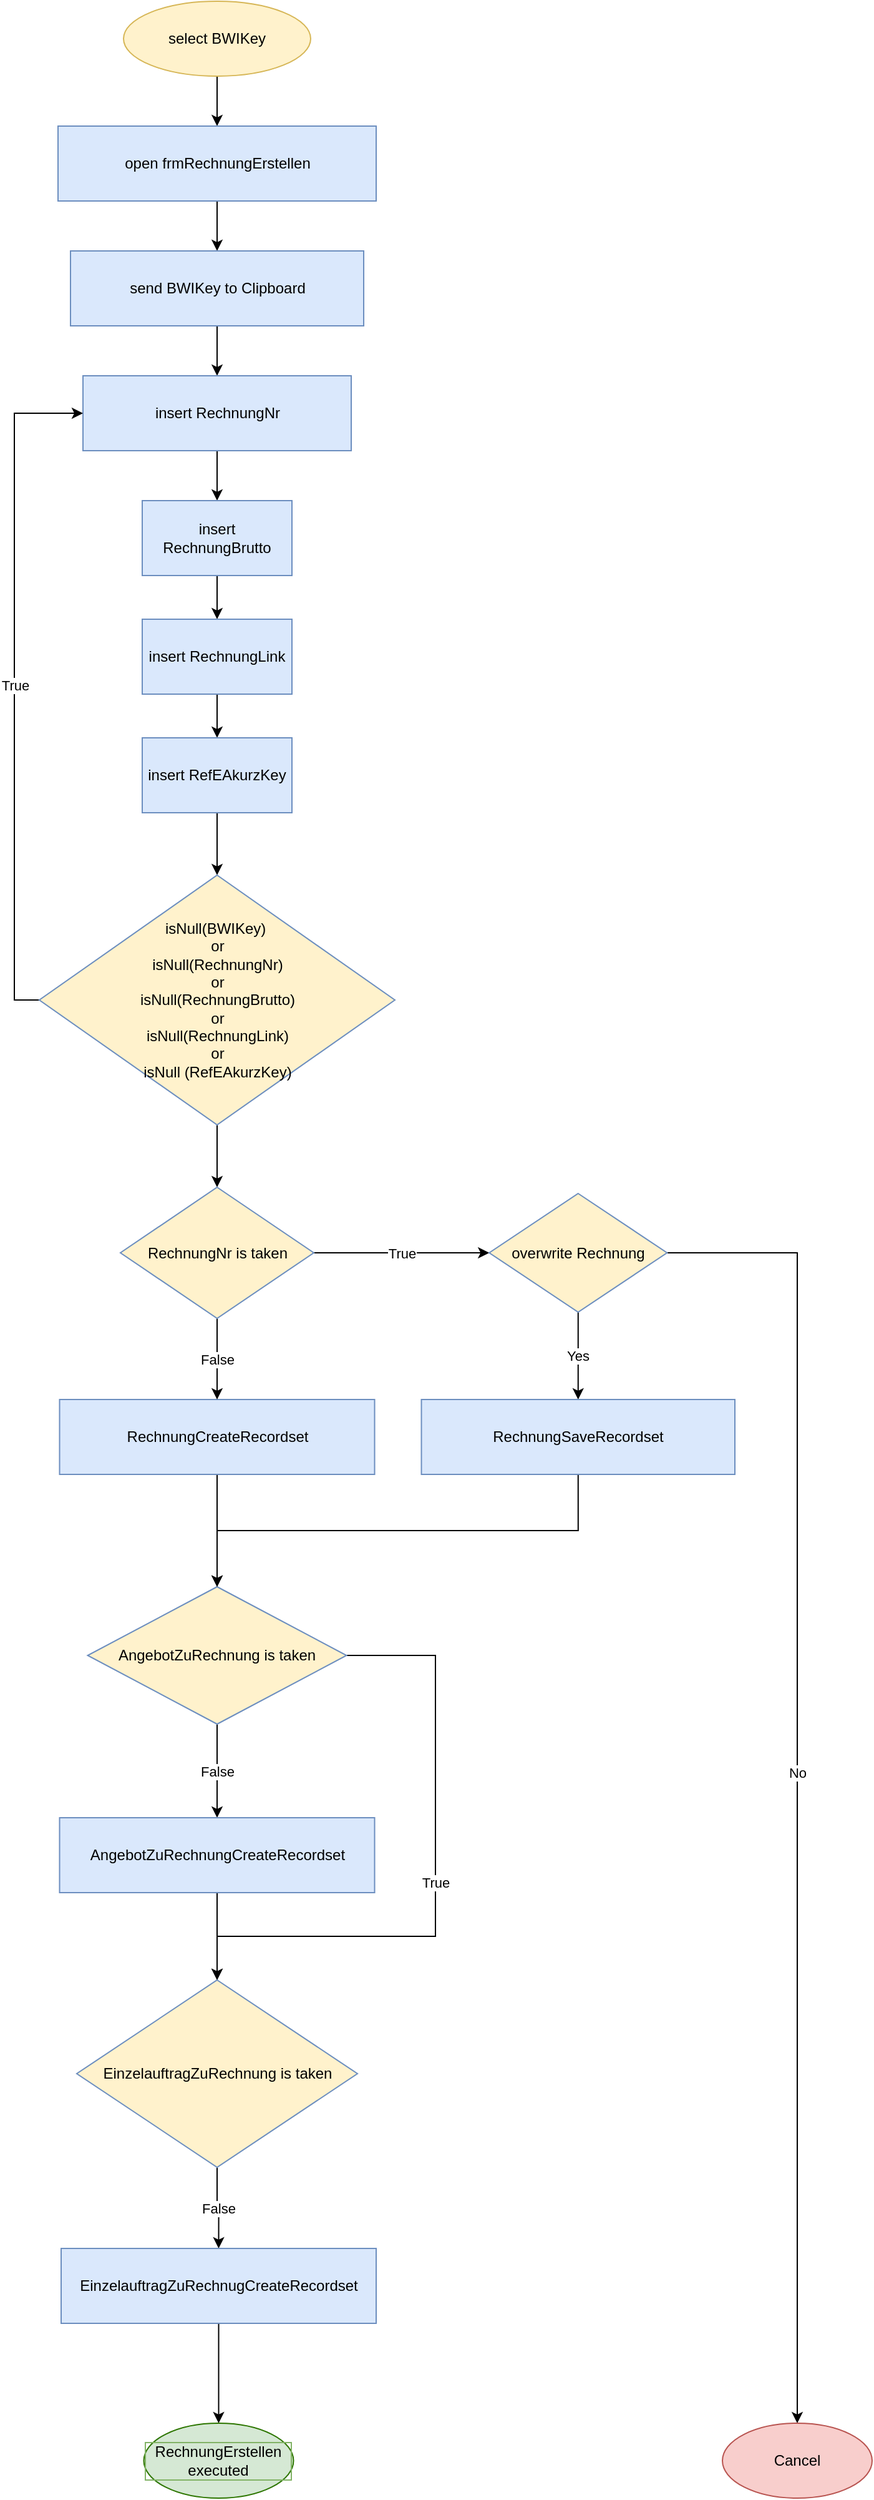 <mxfile>
    <diagram id="8dnJfbRsM65urw3yMW-w" name="Page-1">
        <mxGraphModel dx="492" dy="790" grid="1" gridSize="10" guides="1" tooltips="1" connect="1" arrows="1" fold="1" page="1" pageScale="1" pageWidth="827" pageHeight="1169" math="0" shadow="0">
            <root>
                <mxCell id="0"/>
                <mxCell id="1" parent="0"/>
                <mxCell id="24" style="edgeStyle=orthogonalEdgeStyle;rounded=0;orthogonalLoop=1;jettySize=auto;html=1;exitX=0.5;exitY=1;exitDx=0;exitDy=0;entryX=0.5;entryY=0;entryDx=0;entryDy=0;" parent="1" source="2" target="3" edge="1">
                    <mxGeometry relative="1" as="geometry"/>
                </mxCell>
                <mxCell id="2" value="select BWIKey" style="ellipse;whiteSpace=wrap;html=1;fillColor=#fff2cc;strokeColor=#d6b656;fontColor=#000000;" parent="1" vertex="1">
                    <mxGeometry x="170" y="30" width="150" height="60" as="geometry"/>
                </mxCell>
                <mxCell id="5" value="" style="edgeStyle=orthogonalEdgeStyle;rounded=0;orthogonalLoop=1;jettySize=auto;html=1;" parent="1" source="3" target="4" edge="1">
                    <mxGeometry relative="1" as="geometry"/>
                </mxCell>
                <mxCell id="3" value="open frmRechnungErstellen" style="whiteSpace=wrap;html=1;fillColor=#dae8fc;strokeColor=#6c8ebf;fontColor=#000000;" parent="1" vertex="1">
                    <mxGeometry x="117.5" y="130" width="255" height="60" as="geometry"/>
                </mxCell>
                <mxCell id="9" value="" style="edgeStyle=orthogonalEdgeStyle;rounded=0;orthogonalLoop=1;jettySize=auto;html=1;" parent="1" source="4" target="6" edge="1">
                    <mxGeometry relative="1" as="geometry"/>
                </mxCell>
                <mxCell id="4" value="send BWIKey to Clipboard" style="whiteSpace=wrap;html=1;fontColor=#000000;strokeColor=#6c8ebf;fillColor=#dae8fc;" parent="1" vertex="1">
                    <mxGeometry x="127.5" y="230" width="235" height="60" as="geometry"/>
                </mxCell>
                <mxCell id="8" value="" style="edgeStyle=orthogonalEdgeStyle;rounded=0;orthogonalLoop=1;jettySize=auto;html=1;" parent="1" source="6" target="7" edge="1">
                    <mxGeometry relative="1" as="geometry"/>
                </mxCell>
                <mxCell id="6" value="insert RechnungNr" style="whiteSpace=wrap;html=1;fontColor=#000000;strokeColor=#6c8ebf;fillColor=#dae8fc;" parent="1" vertex="1">
                    <mxGeometry x="137.5" y="330" width="215" height="60" as="geometry"/>
                </mxCell>
                <mxCell id="11" value="" style="edgeStyle=orthogonalEdgeStyle;rounded=0;orthogonalLoop=1;jettySize=auto;html=1;" parent="1" source="7" target="10" edge="1">
                    <mxGeometry relative="1" as="geometry"/>
                </mxCell>
                <mxCell id="7" value="insert RechnungBrutto" style="whiteSpace=wrap;html=1;fontColor=#000000;strokeColor=#6c8ebf;fillColor=#dae8fc;" parent="1" vertex="1">
                    <mxGeometry x="185" y="430" width="120" height="60" as="geometry"/>
                </mxCell>
                <mxCell id="13" value="" style="edgeStyle=orthogonalEdgeStyle;rounded=0;orthogonalLoop=1;jettySize=auto;html=1;" parent="1" source="10" target="12" edge="1">
                    <mxGeometry relative="1" as="geometry"/>
                </mxCell>
                <mxCell id="10" value="insert RechnungLink" style="whiteSpace=wrap;html=1;fontColor=#000000;strokeColor=#6c8ebf;fillColor=#dae8fc;" parent="1" vertex="1">
                    <mxGeometry x="185" y="525" width="120" height="60" as="geometry"/>
                </mxCell>
                <mxCell id="15" value="" style="edgeStyle=orthogonalEdgeStyle;rounded=0;orthogonalLoop=1;jettySize=auto;html=1;" parent="1" source="12" target="14" edge="1">
                    <mxGeometry relative="1" as="geometry"/>
                </mxCell>
                <mxCell id="12" value="insert RefEAkurzKey" style="whiteSpace=wrap;html=1;fontColor=#000000;strokeColor=#6c8ebf;fillColor=#dae8fc;" parent="1" vertex="1">
                    <mxGeometry x="185" y="620" width="120" height="60" as="geometry"/>
                </mxCell>
                <mxCell id="16" value="True" style="edgeStyle=orthogonalEdgeStyle;rounded=0;orthogonalLoop=1;jettySize=auto;html=1;exitX=0;exitY=0.5;exitDx=0;exitDy=0;entryX=0;entryY=0.5;entryDx=0;entryDy=0;labelBackgroundColor=#FFFFFF;fontColor=#000000;" parent="1" source="14" target="6" edge="1">
                    <mxGeometry relative="1" as="geometry"/>
                </mxCell>
                <mxCell id="89" style="edgeStyle=orthogonalEdgeStyle;rounded=0;orthogonalLoop=1;jettySize=auto;html=1;exitX=0.5;exitY=1;exitDx=0;exitDy=0;entryX=0.5;entryY=0;entryDx=0;entryDy=0;" parent="1" source="14" target="31" edge="1">
                    <mxGeometry relative="1" as="geometry"/>
                </mxCell>
                <mxCell id="14" value="isNull(BWIKey)&amp;nbsp;&lt;br&gt;or&lt;br&gt;isNull(RechnungNr) &lt;br&gt;or &lt;br&gt;isNull(RechnungBrutto)&lt;br&gt;or&lt;br&gt;isNull(RechnungLink)&lt;br&gt;or&lt;br&gt;isNull (RefEAkurzKey)" style="rhombus;whiteSpace=wrap;html=1;fontColor=#000000;strokeColor=#6c8ebf;fillColor=#FFF2CC;" parent="1" vertex="1">
                    <mxGeometry x="102.5" y="730" width="285" height="200" as="geometry"/>
                </mxCell>
                <mxCell id="96" value="False" style="edgeStyle=orthogonalEdgeStyle;rounded=0;orthogonalLoop=1;jettySize=auto;html=1;exitX=0.5;exitY=1;exitDx=0;exitDy=0;entryX=0.5;entryY=0;entryDx=0;entryDy=0;labelBackgroundColor=#FFFFFF;fontColor=#000000;" parent="1" source="17" target="27" edge="1">
                    <mxGeometry relative="1" as="geometry"/>
                </mxCell>
                <mxCell id="98" value="True" style="edgeStyle=orthogonalEdgeStyle;rounded=0;orthogonalLoop=1;jettySize=auto;html=1;exitX=1;exitY=0.5;exitDx=0;exitDy=0;entryX=0.5;entryY=0;entryDx=0;entryDy=0;labelBackgroundColor=#FFFFFF;fontColor=#000000;" parent="1" source="17" target="19" edge="1">
                    <mxGeometry relative="1" as="geometry">
                        <Array as="points">
                            <mxPoint x="420" y="1355"/>
                            <mxPoint x="420" y="1580"/>
                            <mxPoint x="245" y="1580"/>
                        </Array>
                    </mxGeometry>
                </mxCell>
                <mxCell id="17" value="AngebotZuRechnung is taken" style="rhombus;whiteSpace=wrap;html=1;fontColor=#000000;strokeColor=#6c8ebf;fillColor=#FFF2CC;" parent="1" vertex="1">
                    <mxGeometry x="141.25" y="1300" width="207.5" height="110" as="geometry"/>
                </mxCell>
                <mxCell id="99" value="False" style="edgeStyle=orthogonalEdgeStyle;rounded=0;orthogonalLoop=1;jettySize=auto;html=1;exitX=0.5;exitY=1;exitDx=0;exitDy=0;entryX=0.5;entryY=0;entryDx=0;entryDy=0;labelBackgroundColor=#FFFFFF;fontColor=#000000;" parent="1" source="19" target="64" edge="1">
                    <mxGeometry relative="1" as="geometry"/>
                </mxCell>
                <mxCell id="19" value="EinzelauftragZuRechnung is taken" style="rhombus;whiteSpace=wrap;html=1;fontColor=#000000;strokeColor=#6c8ebf;fillColor=#FFF2CC;" parent="1" vertex="1">
                    <mxGeometry x="132.5" y="1615" width="225" height="150" as="geometry"/>
                </mxCell>
                <mxCell id="94" style="edgeStyle=orthogonalEdgeStyle;rounded=0;orthogonalLoop=1;jettySize=auto;html=1;exitX=0.5;exitY=1;exitDx=0;exitDy=0;entryX=0.5;entryY=0;entryDx=0;entryDy=0;labelBackgroundColor=#FFFFFF;fontColor=#000000;" parent="1" source="22" target="17" edge="1">
                    <mxGeometry relative="1" as="geometry"/>
                </mxCell>
                <mxCell id="22" value="RechnungCreateRecordset" style="whiteSpace=wrap;html=1;fontColor=#000000;strokeColor=#6c8ebf;fillColor=#DAE8FC;" parent="1" vertex="1">
                    <mxGeometry x="118.75" y="1150" width="252.5" height="60" as="geometry"/>
                </mxCell>
                <mxCell id="97" style="edgeStyle=orthogonalEdgeStyle;rounded=0;orthogonalLoop=1;jettySize=auto;html=1;exitX=0.5;exitY=1;exitDx=0;exitDy=0;entryX=0.5;entryY=0;entryDx=0;entryDy=0;labelBackgroundColor=#FFFFFF;fontColor=#000000;" parent="1" source="27" target="19" edge="1">
                    <mxGeometry relative="1" as="geometry"/>
                </mxCell>
                <mxCell id="27" value="&lt;span&gt;AngebotZuRechnungCreateRecordset&lt;/span&gt;" style="whiteSpace=wrap;html=1;fontColor=#000000;strokeColor=#6c8ebf;fillColor=#DAE8FC;" parent="1" vertex="1">
                    <mxGeometry x="118.75" y="1485" width="252.5" height="60" as="geometry"/>
                </mxCell>
                <mxCell id="90" value="False" style="edgeStyle=orthogonalEdgeStyle;rounded=0;orthogonalLoop=1;jettySize=auto;html=1;exitX=0.5;exitY=1;exitDx=0;exitDy=0;entryX=0.5;entryY=0;entryDx=0;entryDy=0;labelBackgroundColor=#FFFFFF;fontColor=#000000;" parent="1" source="31" target="22" edge="1">
                    <mxGeometry relative="1" as="geometry"/>
                </mxCell>
                <mxCell id="91" value="True" style="edgeStyle=orthogonalEdgeStyle;rounded=0;orthogonalLoop=1;jettySize=auto;html=1;exitX=1;exitY=0.5;exitDx=0;exitDy=0;entryX=0;entryY=0.5;entryDx=0;entryDy=0;labelBackgroundColor=#FFFFFF;fontColor=#000000;" parent="1" source="31" target="37" edge="1">
                    <mxGeometry relative="1" as="geometry"/>
                </mxCell>
                <mxCell id="31" value="RechnungNr is taken" style="rhombus;whiteSpace=wrap;html=1;fontColor=#000000;strokeColor=#6c8ebf;fillColor=#FFF2CC;" parent="1" vertex="1">
                    <mxGeometry x="167.5" y="980" width="155" height="105" as="geometry"/>
                </mxCell>
                <mxCell id="92" value="Yes" style="edgeStyle=orthogonalEdgeStyle;rounded=0;orthogonalLoop=1;jettySize=auto;html=1;exitX=0.5;exitY=1;exitDx=0;exitDy=0;entryX=0.5;entryY=0;entryDx=0;entryDy=0;labelBackgroundColor=#FFFFFF;fontColor=#000000;" parent="1" source="37" target="51" edge="1">
                    <mxGeometry relative="1" as="geometry"/>
                </mxCell>
                <mxCell id="93" value="No" style="edgeStyle=orthogonalEdgeStyle;rounded=0;orthogonalLoop=1;jettySize=auto;html=1;exitX=1;exitY=0.5;exitDx=0;exitDy=0;entryX=0.5;entryY=0;entryDx=0;entryDy=0;labelBackgroundColor=#FFFFFF;fontColor=#000000;" parent="1" source="37" target="42" edge="1">
                    <mxGeometry relative="1" as="geometry"/>
                </mxCell>
                <mxCell id="37" value="overwrite Rechnung" style="rhombus;whiteSpace=wrap;html=1;fontColor=#000000;strokeColor=#6c8ebf;fillColor=#FFF2CC;" parent="1" vertex="1">
                    <mxGeometry x="463.13" y="985" width="142.5" height="95" as="geometry"/>
                </mxCell>
                <mxCell id="42" value="Cancel" style="ellipse;whiteSpace=wrap;html=1;fontColor=#000000;strokeColor=#B85450;fillColor=#F8CECC;" parent="1" vertex="1">
                    <mxGeometry x="650" y="1970" width="120" height="60" as="geometry"/>
                </mxCell>
                <mxCell id="95" style="edgeStyle=orthogonalEdgeStyle;rounded=0;orthogonalLoop=1;jettySize=auto;html=1;exitX=0.5;exitY=1;exitDx=0;exitDy=0;entryX=0.5;entryY=0;entryDx=0;entryDy=0;labelBackgroundColor=#FFFFFF;fontColor=#000000;" parent="1" source="51" target="17" edge="1">
                    <mxGeometry relative="1" as="geometry"/>
                </mxCell>
                <mxCell id="51" value="RechnungSaveRecordset" style="whiteSpace=wrap;html=1;fontColor=#000000;strokeColor=#6c8ebf;fillColor=#DAE8FC;" parent="1" vertex="1">
                    <mxGeometry x="408.75" y="1150" width="251.25" height="60" as="geometry"/>
                </mxCell>
                <mxCell id="101" value="" style="edgeStyle=orthogonalEdgeStyle;rounded=0;orthogonalLoop=1;jettySize=auto;html=1;labelBackgroundColor=#FFFFFF;fontColor=#000000;" parent="1" source="64" target="100" edge="1">
                    <mxGeometry relative="1" as="geometry"/>
                </mxCell>
                <mxCell id="64" value="&lt;span&gt;EinzelauftragZuRechnugCreateRecordset&lt;/span&gt;" style="whiteSpace=wrap;html=1;fontColor=#000000;strokeColor=#6c8ebf;fillColor=#DAE8FC;" parent="1" vertex="1">
                    <mxGeometry x="120" y="1830" width="252.5" height="60" as="geometry"/>
                </mxCell>
                <mxCell id="100" value="RechnungErstellen executed" style="ellipse;whiteSpace=wrap;html=1;strokeColor=#2D7600;fillColor=#D5E8D4;fontColor=#000000;labelBorderColor=#82B366;" parent="1" vertex="1">
                    <mxGeometry x="186.25" y="1970" width="120" height="60" as="geometry"/>
                </mxCell>
            </root>
        </mxGraphModel>
    </diagram>
</mxfile>